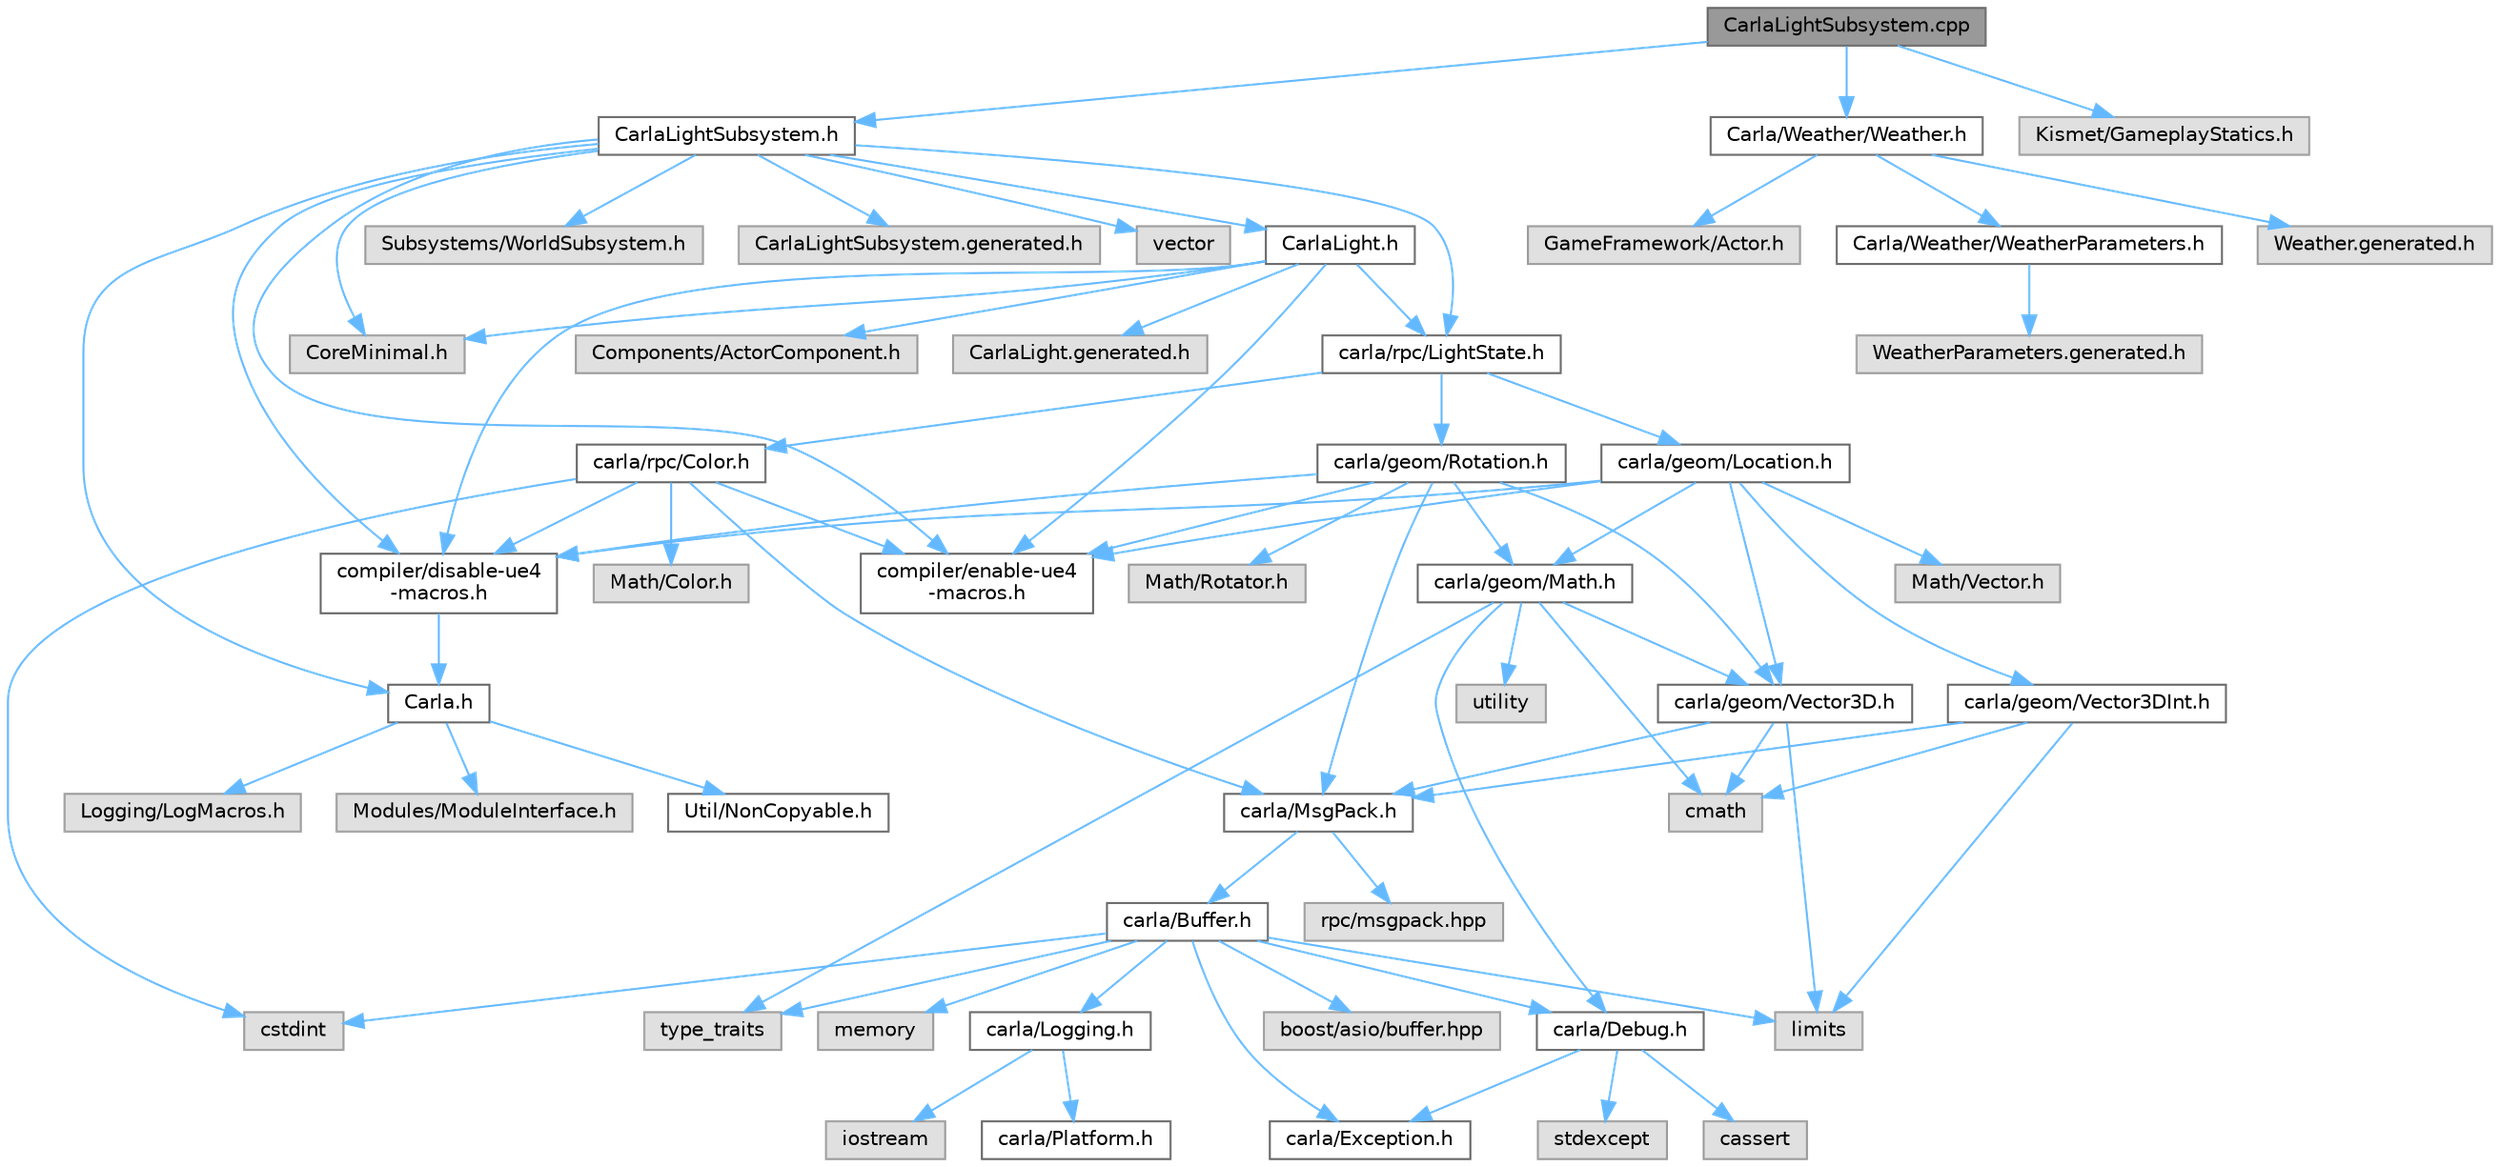 digraph "CarlaLightSubsystem.cpp"
{
 // INTERACTIVE_SVG=YES
 // LATEX_PDF_SIZE
  bgcolor="transparent";
  edge [fontname=Helvetica,fontsize=10,labelfontname=Helvetica,labelfontsize=10];
  node [fontname=Helvetica,fontsize=10,shape=box,height=0.2,width=0.4];
  Node1 [id="Node000001",label="CarlaLightSubsystem.cpp",height=0.2,width=0.4,color="gray40", fillcolor="grey60", style="filled", fontcolor="black",tooltip=" "];
  Node1 -> Node2 [id="edge1_Node000001_Node000002",color="steelblue1",style="solid",tooltip=" "];
  Node2 [id="Node000002",label="CarlaLightSubsystem.h",height=0.2,width=0.4,color="grey40", fillcolor="white", style="filled",URL="$d1/d0d/CarlaLightSubsystem_8h.html",tooltip=" "];
  Node2 -> Node3 [id="edge2_Node000002_Node000003",color="steelblue1",style="solid",tooltip=" "];
  Node3 [id="Node000003",label="vector",height=0.2,width=0.4,color="grey60", fillcolor="#E0E0E0", style="filled",tooltip=" "];
  Node2 -> Node4 [id="edge3_Node000002_Node000004",color="steelblue1",style="solid",tooltip=" "];
  Node4 [id="Node000004",label="compiler/disable-ue4\l-macros.h",height=0.2,width=0.4,color="grey40", fillcolor="white", style="filled",URL="$d2/d02/disable-ue4-macros_8h.html",tooltip=" "];
  Node4 -> Node5 [id="edge4_Node000004_Node000005",color="steelblue1",style="solid",tooltip=" "];
  Node5 [id="Node000005",label="Carla.h",height=0.2,width=0.4,color="grey40", fillcolor="white", style="filled",URL="$d7/d7d/Carla_8h.html",tooltip=" "];
  Node5 -> Node6 [id="edge5_Node000005_Node000006",color="steelblue1",style="solid",tooltip=" "];
  Node6 [id="Node000006",label="Util/NonCopyable.h",height=0.2,width=0.4,color="grey40", fillcolor="white", style="filled",URL="$d4/d57/Unreal_2CarlaUE4_2Plugins_2Carla_2Source_2Carla_2Util_2NonCopyable_8h.html",tooltip=" "];
  Node5 -> Node7 [id="edge6_Node000005_Node000007",color="steelblue1",style="solid",tooltip=" "];
  Node7 [id="Node000007",label="Logging/LogMacros.h",height=0.2,width=0.4,color="grey60", fillcolor="#E0E0E0", style="filled",tooltip=" "];
  Node5 -> Node8 [id="edge7_Node000005_Node000008",color="steelblue1",style="solid",tooltip=" "];
  Node8 [id="Node000008",label="Modules/ModuleInterface.h",height=0.2,width=0.4,color="grey60", fillcolor="#E0E0E0", style="filled",tooltip=" "];
  Node2 -> Node9 [id="edge8_Node000002_Node000009",color="steelblue1",style="solid",tooltip=" "];
  Node9 [id="Node000009",label="carla/rpc/LightState.h",height=0.2,width=0.4,color="grey40", fillcolor="white", style="filled",URL="$d4/daf/rpc_2LightState_8h.html",tooltip=" "];
  Node9 -> Node10 [id="edge9_Node000009_Node000010",color="steelblue1",style="solid",tooltip=" "];
  Node10 [id="Node000010",label="carla/geom/Location.h",height=0.2,width=0.4,color="grey40", fillcolor="white", style="filled",URL="$d9/d8b/geom_2Location_8h.html",tooltip=" "];
  Node10 -> Node11 [id="edge10_Node000010_Node000011",color="steelblue1",style="solid",tooltip=" "];
  Node11 [id="Node000011",label="carla/geom/Vector3D.h",height=0.2,width=0.4,color="grey40", fillcolor="white", style="filled",URL="$de/d70/geom_2Vector3D_8h.html",tooltip=" "];
  Node11 -> Node12 [id="edge11_Node000011_Node000012",color="steelblue1",style="solid",tooltip=" "];
  Node12 [id="Node000012",label="carla/MsgPack.h",height=0.2,width=0.4,color="grey40", fillcolor="white", style="filled",URL="$d9/d6f/MsgPack_8h.html",tooltip=" "];
  Node12 -> Node13 [id="edge12_Node000012_Node000013",color="steelblue1",style="solid",tooltip=" "];
  Node13 [id="Node000013",label="carla/Buffer.h",height=0.2,width=0.4,color="grey40", fillcolor="white", style="filled",URL="$d2/dda/carla_2Buffer_8h.html",tooltip=" "];
  Node13 -> Node14 [id="edge13_Node000013_Node000014",color="steelblue1",style="solid",tooltip=" "];
  Node14 [id="Node000014",label="carla/Debug.h",height=0.2,width=0.4,color="grey40", fillcolor="white", style="filled",URL="$d4/deb/Debug_8h.html",tooltip=" "];
  Node14 -> Node15 [id="edge14_Node000014_Node000015",color="steelblue1",style="solid",tooltip=" "];
  Node15 [id="Node000015",label="carla/Exception.h",height=0.2,width=0.4,color="grey40", fillcolor="white", style="filled",URL="$d8/d8a/Exception_8h.html",tooltip=" "];
  Node14 -> Node16 [id="edge15_Node000014_Node000016",color="steelblue1",style="solid",tooltip=" "];
  Node16 [id="Node000016",label="stdexcept",height=0.2,width=0.4,color="grey60", fillcolor="#E0E0E0", style="filled",tooltip=" "];
  Node14 -> Node17 [id="edge16_Node000014_Node000017",color="steelblue1",style="solid",tooltip=" "];
  Node17 [id="Node000017",label="cassert",height=0.2,width=0.4,color="grey60", fillcolor="#E0E0E0", style="filled",tooltip=" "];
  Node13 -> Node15 [id="edge17_Node000013_Node000015",color="steelblue1",style="solid",tooltip=" "];
  Node13 -> Node18 [id="edge18_Node000013_Node000018",color="steelblue1",style="solid",tooltip=" "];
  Node18 [id="Node000018",label="carla/Logging.h",height=0.2,width=0.4,color="grey40", fillcolor="white", style="filled",URL="$de/d87/Logging_8h.html",tooltip=" "];
  Node18 -> Node19 [id="edge19_Node000018_Node000019",color="steelblue1",style="solid",tooltip=" "];
  Node19 [id="Node000019",label="carla/Platform.h",height=0.2,width=0.4,color="grey40", fillcolor="white", style="filled",URL="$d9/dd0/Platform_8h.html",tooltip=" "];
  Node18 -> Node20 [id="edge20_Node000018_Node000020",color="steelblue1",style="solid",tooltip=" "];
  Node20 [id="Node000020",label="iostream",height=0.2,width=0.4,color="grey60", fillcolor="#E0E0E0", style="filled",tooltip=" "];
  Node13 -> Node21 [id="edge21_Node000013_Node000021",color="steelblue1",style="solid",tooltip=" "];
  Node21 [id="Node000021",label="boost/asio/buffer.hpp",height=0.2,width=0.4,color="grey60", fillcolor="#E0E0E0", style="filled",tooltip=" "];
  Node13 -> Node22 [id="edge22_Node000013_Node000022",color="steelblue1",style="solid",tooltip=" "];
  Node22 [id="Node000022",label="cstdint",height=0.2,width=0.4,color="grey60", fillcolor="#E0E0E0", style="filled",tooltip=" "];
  Node13 -> Node23 [id="edge23_Node000013_Node000023",color="steelblue1",style="solid",tooltip=" "];
  Node23 [id="Node000023",label="limits",height=0.2,width=0.4,color="grey60", fillcolor="#E0E0E0", style="filled",tooltip=" "];
  Node13 -> Node24 [id="edge24_Node000013_Node000024",color="steelblue1",style="solid",tooltip=" "];
  Node24 [id="Node000024",label="memory",height=0.2,width=0.4,color="grey60", fillcolor="#E0E0E0", style="filled",tooltip=" "];
  Node13 -> Node25 [id="edge25_Node000013_Node000025",color="steelblue1",style="solid",tooltip=" "];
  Node25 [id="Node000025",label="type_traits",height=0.2,width=0.4,color="grey60", fillcolor="#E0E0E0", style="filled",tooltip=" "];
  Node12 -> Node26 [id="edge26_Node000012_Node000026",color="steelblue1",style="solid",tooltip=" "];
  Node26 [id="Node000026",label="rpc/msgpack.hpp",height=0.2,width=0.4,color="grey60", fillcolor="#E0E0E0", style="filled",tooltip=" "];
  Node11 -> Node27 [id="edge27_Node000011_Node000027",color="steelblue1",style="solid",tooltip=" "];
  Node27 [id="Node000027",label="cmath",height=0.2,width=0.4,color="grey60", fillcolor="#E0E0E0", style="filled",tooltip=" "];
  Node11 -> Node23 [id="edge28_Node000011_Node000023",color="steelblue1",style="solid",tooltip=" "];
  Node10 -> Node28 [id="edge29_Node000010_Node000028",color="steelblue1",style="solid",tooltip=" "];
  Node28 [id="Node000028",label="carla/geom/Vector3DInt.h",height=0.2,width=0.4,color="grey40", fillcolor="white", style="filled",URL="$d1/da4/Vector3DInt_8h.html",tooltip=" "];
  Node28 -> Node12 [id="edge30_Node000028_Node000012",color="steelblue1",style="solid",tooltip=" "];
  Node28 -> Node27 [id="edge31_Node000028_Node000027",color="steelblue1",style="solid",tooltip=" "];
  Node28 -> Node23 [id="edge32_Node000028_Node000023",color="steelblue1",style="solid",tooltip=" "];
  Node10 -> Node29 [id="edge33_Node000010_Node000029",color="steelblue1",style="solid",tooltip=" "];
  Node29 [id="Node000029",label="carla/geom/Math.h",height=0.2,width=0.4,color="grey40", fillcolor="white", style="filled",URL="$db/d8a/Math_8h.html",tooltip=" "];
  Node29 -> Node14 [id="edge34_Node000029_Node000014",color="steelblue1",style="solid",tooltip=" "];
  Node29 -> Node11 [id="edge35_Node000029_Node000011",color="steelblue1",style="solid",tooltip=" "];
  Node29 -> Node27 [id="edge36_Node000029_Node000027",color="steelblue1",style="solid",tooltip=" "];
  Node29 -> Node25 [id="edge37_Node000029_Node000025",color="steelblue1",style="solid",tooltip=" "];
  Node29 -> Node30 [id="edge38_Node000029_Node000030",color="steelblue1",style="solid",tooltip=" "];
  Node30 [id="Node000030",label="utility",height=0.2,width=0.4,color="grey60", fillcolor="#E0E0E0", style="filled",tooltip=" "];
  Node10 -> Node31 [id="edge39_Node000010_Node000031",color="steelblue1",style="solid",tooltip=" "];
  Node31 [id="Node000031",label="compiler/enable-ue4\l-macros.h",height=0.2,width=0.4,color="grey40", fillcolor="white", style="filled",URL="$d9/da2/enable-ue4-macros_8h.html",tooltip=" "];
  Node10 -> Node32 [id="edge40_Node000010_Node000032",color="steelblue1",style="solid",tooltip=" "];
  Node32 [id="Node000032",label="Math/Vector.h",height=0.2,width=0.4,color="grey60", fillcolor="#E0E0E0", style="filled",tooltip=" "];
  Node10 -> Node4 [id="edge41_Node000010_Node000004",color="steelblue1",style="solid",tooltip=" "];
  Node9 -> Node33 [id="edge42_Node000009_Node000033",color="steelblue1",style="solid",tooltip=" "];
  Node33 [id="Node000033",label="carla/geom/Rotation.h",height=0.2,width=0.4,color="grey40", fillcolor="white", style="filled",URL="$d0/d8f/Rotation_8h.html",tooltip=" "];
  Node33 -> Node12 [id="edge43_Node000033_Node000012",color="steelblue1",style="solid",tooltip=" "];
  Node33 -> Node29 [id="edge44_Node000033_Node000029",color="steelblue1",style="solid",tooltip=" "];
  Node33 -> Node11 [id="edge45_Node000033_Node000011",color="steelblue1",style="solid",tooltip=" "];
  Node33 -> Node31 [id="edge46_Node000033_Node000031",color="steelblue1",style="solid",tooltip=" "];
  Node33 -> Node34 [id="edge47_Node000033_Node000034",color="steelblue1",style="solid",tooltip=" "];
  Node34 [id="Node000034",label="Math/Rotator.h",height=0.2,width=0.4,color="grey60", fillcolor="#E0E0E0", style="filled",tooltip=" "];
  Node33 -> Node4 [id="edge48_Node000033_Node000004",color="steelblue1",style="solid",tooltip=" "];
  Node9 -> Node35 [id="edge49_Node000009_Node000035",color="steelblue1",style="solid",tooltip=" "];
  Node35 [id="Node000035",label="carla/rpc/Color.h",height=0.2,width=0.4,color="grey40", fillcolor="white", style="filled",URL="$d6/d74/rpc_2Color_8h.html",tooltip=" "];
  Node35 -> Node12 [id="edge50_Node000035_Node000012",color="steelblue1",style="solid",tooltip=" "];
  Node35 -> Node22 [id="edge51_Node000035_Node000022",color="steelblue1",style="solid",tooltip=" "];
  Node35 -> Node31 [id="edge52_Node000035_Node000031",color="steelblue1",style="solid",tooltip=" "];
  Node35 -> Node36 [id="edge53_Node000035_Node000036",color="steelblue1",style="solid",tooltip=" "];
  Node36 [id="Node000036",label="Math/Color.h",height=0.2,width=0.4,color="grey60", fillcolor="#E0E0E0", style="filled",tooltip=" "];
  Node35 -> Node4 [id="edge54_Node000035_Node000004",color="steelblue1",style="solid",tooltip=" "];
  Node2 -> Node31 [id="edge55_Node000002_Node000031",color="steelblue1",style="solid",tooltip=" "];
  Node2 -> Node5 [id="edge56_Node000002_Node000005",color="steelblue1",style="solid",tooltip=" "];
  Node2 -> Node37 [id="edge57_Node000002_Node000037",color="steelblue1",style="solid",tooltip=" "];
  Node37 [id="Node000037",label="CoreMinimal.h",height=0.2,width=0.4,color="grey60", fillcolor="#E0E0E0", style="filled",tooltip=" "];
  Node2 -> Node38 [id="edge58_Node000002_Node000038",color="steelblue1",style="solid",tooltip=" "];
  Node38 [id="Node000038",label="CarlaLight.h",height=0.2,width=0.4,color="grey40", fillcolor="white", style="filled",URL="$dc/d8e/CarlaLight_8h.html",tooltip=" "];
  Node38 -> Node4 [id="edge59_Node000038_Node000004",color="steelblue1",style="solid",tooltip=" "];
  Node38 -> Node9 [id="edge60_Node000038_Node000009",color="steelblue1",style="solid",tooltip=" "];
  Node38 -> Node31 [id="edge61_Node000038_Node000031",color="steelblue1",style="solid",tooltip=" "];
  Node38 -> Node37 [id="edge62_Node000038_Node000037",color="steelblue1",style="solid",tooltip=" "];
  Node38 -> Node39 [id="edge63_Node000038_Node000039",color="steelblue1",style="solid",tooltip=" "];
  Node39 [id="Node000039",label="Components/ActorComponent.h",height=0.2,width=0.4,color="grey60", fillcolor="#E0E0E0", style="filled",tooltip=" "];
  Node38 -> Node40 [id="edge64_Node000038_Node000040",color="steelblue1",style="solid",tooltip=" "];
  Node40 [id="Node000040",label="CarlaLight.generated.h",height=0.2,width=0.4,color="grey60", fillcolor="#E0E0E0", style="filled",tooltip=" "];
  Node2 -> Node41 [id="edge65_Node000002_Node000041",color="steelblue1",style="solid",tooltip=" "];
  Node41 [id="Node000041",label="Subsystems/WorldSubsystem.h",height=0.2,width=0.4,color="grey60", fillcolor="#E0E0E0", style="filled",tooltip=" "];
  Node2 -> Node42 [id="edge66_Node000002_Node000042",color="steelblue1",style="solid",tooltip=" "];
  Node42 [id="Node000042",label="CarlaLightSubsystem.generated.h",height=0.2,width=0.4,color="grey60", fillcolor="#E0E0E0", style="filled",tooltip=" "];
  Node1 -> Node43 [id="edge67_Node000001_Node000043",color="steelblue1",style="solid",tooltip=" "];
  Node43 [id="Node000043",label="Carla/Weather/Weather.h",height=0.2,width=0.4,color="grey40", fillcolor="white", style="filled",URL="$d5/d65/Weather_8h.html",tooltip=" "];
  Node43 -> Node44 [id="edge68_Node000043_Node000044",color="steelblue1",style="solid",tooltip=" "];
  Node44 [id="Node000044",label="GameFramework/Actor.h",height=0.2,width=0.4,color="grey60", fillcolor="#E0E0E0", style="filled",tooltip=" "];
  Node43 -> Node45 [id="edge69_Node000043_Node000045",color="steelblue1",style="solid",tooltip=" "];
  Node45 [id="Node000045",label="Carla/Weather/WeatherParameters.h",height=0.2,width=0.4,color="grey40", fillcolor="white", style="filled",URL="$dc/d22/Unreal_2CarlaUE4_2Plugins_2Carla_2Source_2Carla_2Weather_2WeatherParameters_8h.html",tooltip=" "];
  Node45 -> Node46 [id="edge70_Node000045_Node000046",color="steelblue1",style="solid",tooltip=" "];
  Node46 [id="Node000046",label="WeatherParameters.generated.h",height=0.2,width=0.4,color="grey60", fillcolor="#E0E0E0", style="filled",tooltip=" "];
  Node43 -> Node47 [id="edge71_Node000043_Node000047",color="steelblue1",style="solid",tooltip=" "];
  Node47 [id="Node000047",label="Weather.generated.h",height=0.2,width=0.4,color="grey60", fillcolor="#E0E0E0", style="filled",tooltip=" "];
  Node1 -> Node48 [id="edge72_Node000001_Node000048",color="steelblue1",style="solid",tooltip=" "];
  Node48 [id="Node000048",label="Kismet/GameplayStatics.h",height=0.2,width=0.4,color="grey60", fillcolor="#E0E0E0", style="filled",tooltip=" "];
}
